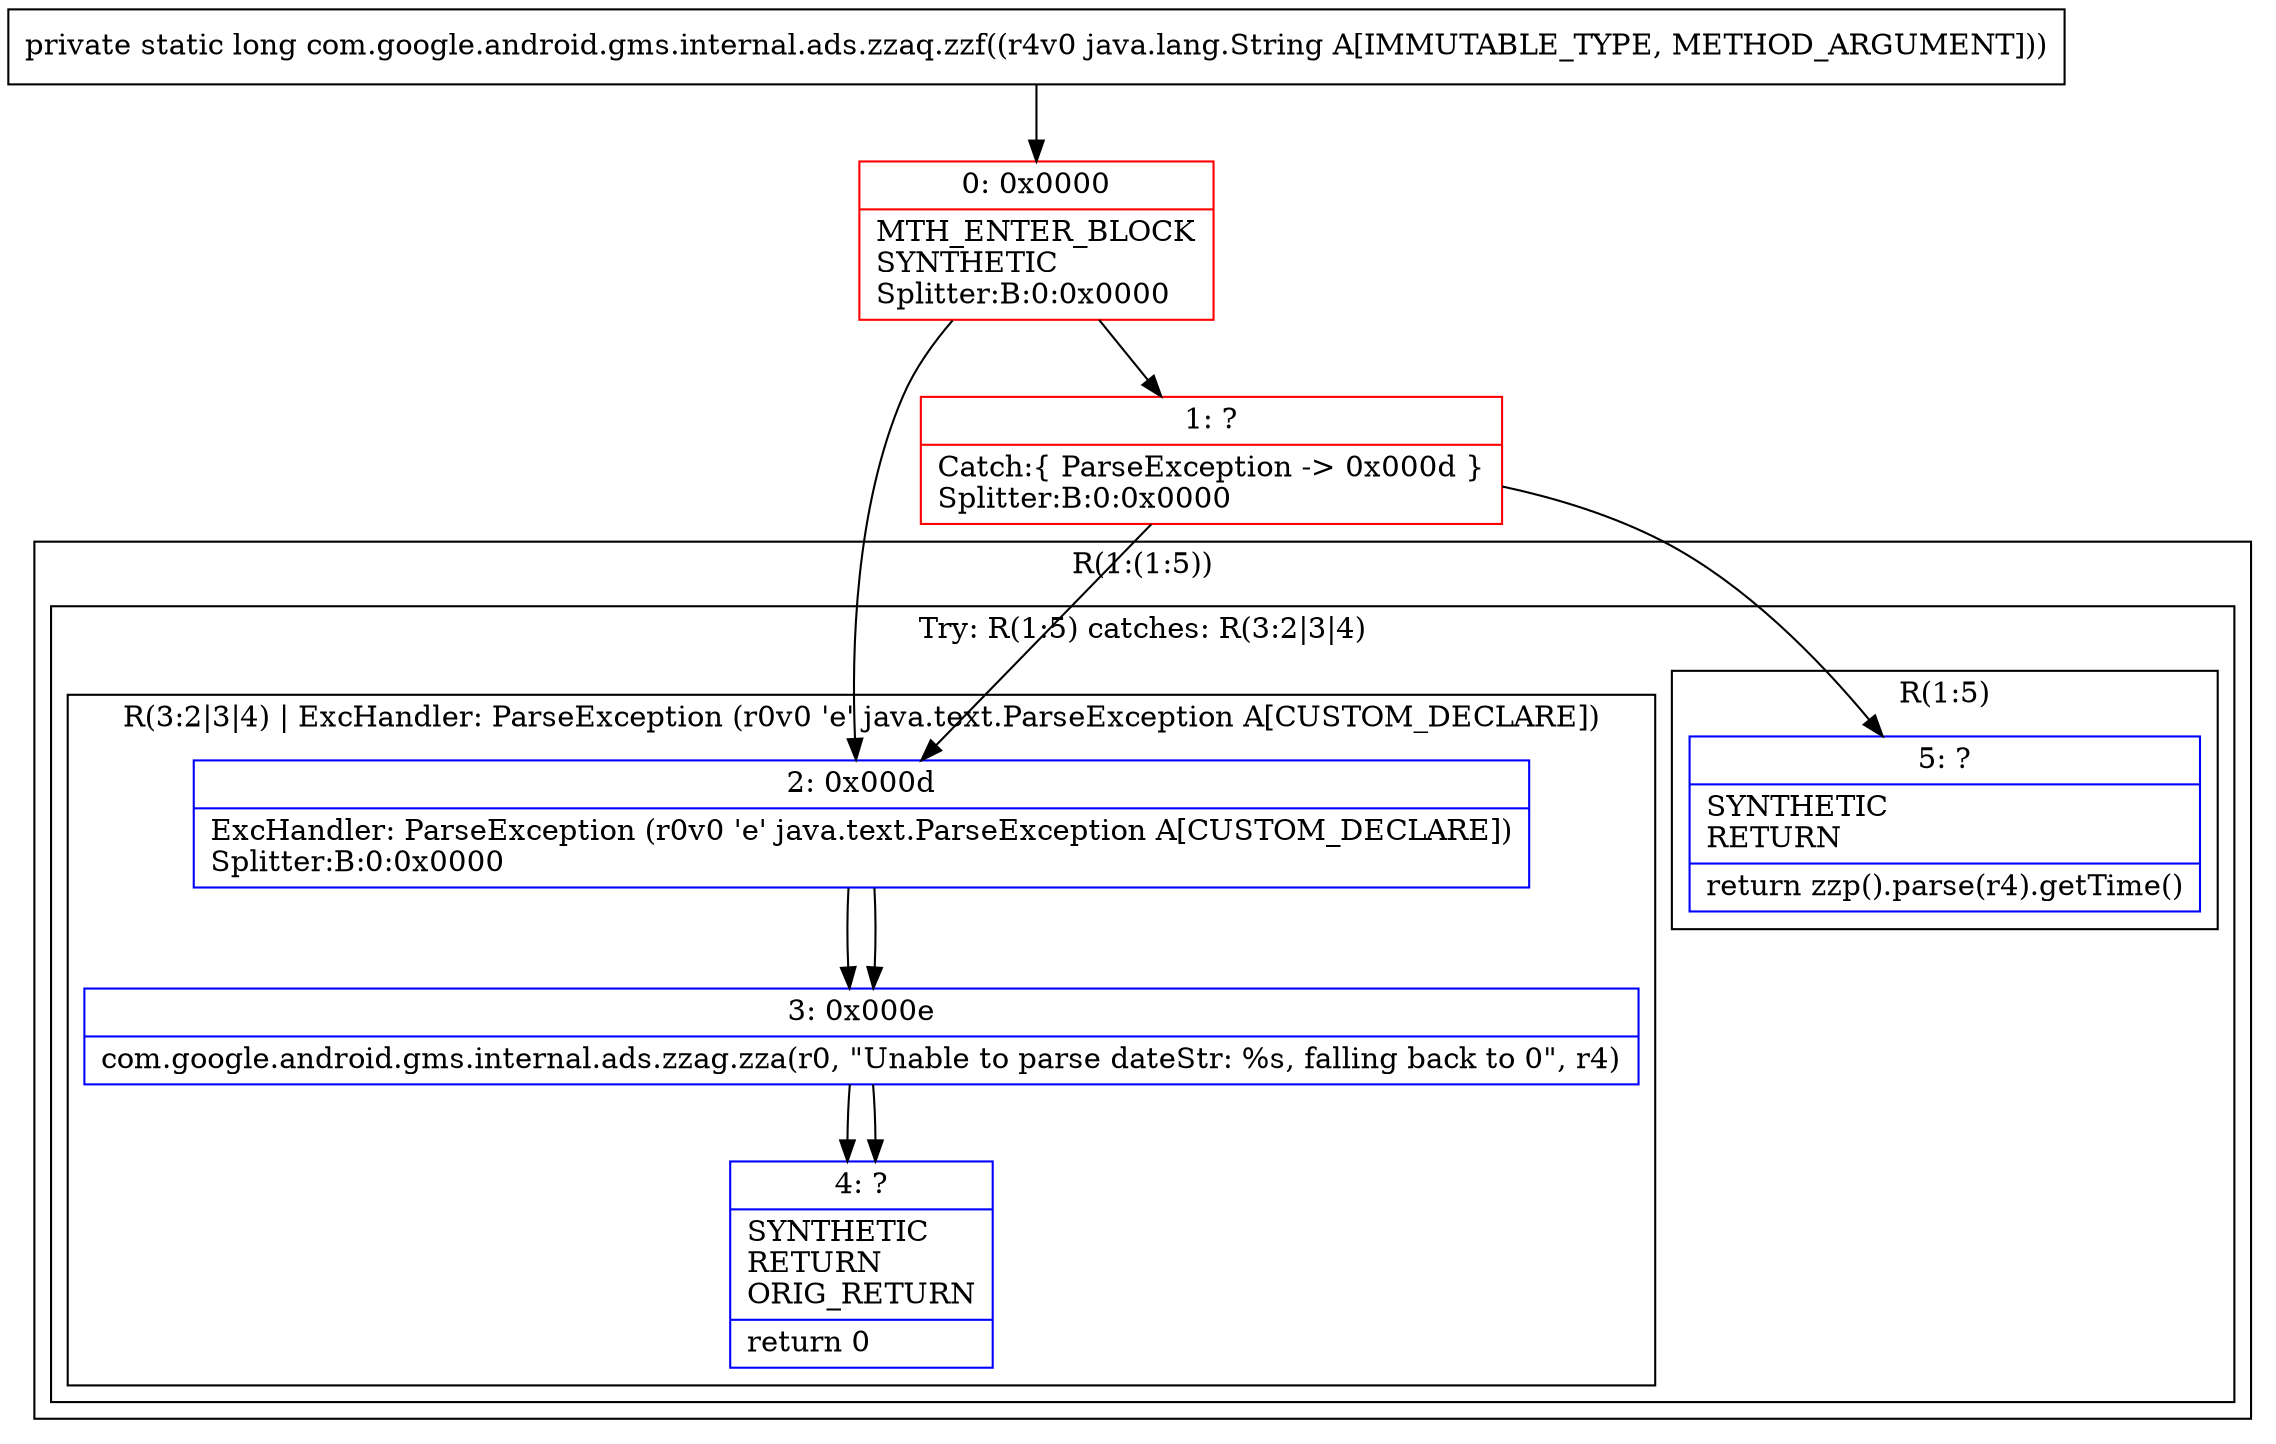 digraph "CFG forcom.google.android.gms.internal.ads.zzaq.zzf(Ljava\/lang\/String;)J" {
subgraph cluster_Region_1715400316 {
label = "R(1:(1:5))";
node [shape=record,color=blue];
subgraph cluster_TryCatchRegion_1633017168 {
label = "Try: R(1:5) catches: R(3:2|3|4)";
node [shape=record,color=blue];
subgraph cluster_Region_2102549116 {
label = "R(1:5)";
node [shape=record,color=blue];
Node_5 [shape=record,label="{5\:\ ?|SYNTHETIC\lRETURN\l|return zzp().parse(r4).getTime()\l}"];
}
subgraph cluster_Region_788897674 {
label = "R(3:2|3|4) | ExcHandler: ParseException (r0v0 'e' java.text.ParseException A[CUSTOM_DECLARE])\l";
node [shape=record,color=blue];
Node_2 [shape=record,label="{2\:\ 0x000d|ExcHandler: ParseException (r0v0 'e' java.text.ParseException A[CUSTOM_DECLARE])\lSplitter:B:0:0x0000\l}"];
Node_3 [shape=record,label="{3\:\ 0x000e|com.google.android.gms.internal.ads.zzag.zza(r0, \"Unable to parse dateStr: %s, falling back to 0\", r4)\l}"];
Node_4 [shape=record,label="{4\:\ ?|SYNTHETIC\lRETURN\lORIG_RETURN\l|return 0\l}"];
}
}
}
subgraph cluster_Region_788897674 {
label = "R(3:2|3|4) | ExcHandler: ParseException (r0v0 'e' java.text.ParseException A[CUSTOM_DECLARE])\l";
node [shape=record,color=blue];
Node_2 [shape=record,label="{2\:\ 0x000d|ExcHandler: ParseException (r0v0 'e' java.text.ParseException A[CUSTOM_DECLARE])\lSplitter:B:0:0x0000\l}"];
Node_3 [shape=record,label="{3\:\ 0x000e|com.google.android.gms.internal.ads.zzag.zza(r0, \"Unable to parse dateStr: %s, falling back to 0\", r4)\l}"];
Node_4 [shape=record,label="{4\:\ ?|SYNTHETIC\lRETURN\lORIG_RETURN\l|return 0\l}"];
}
Node_0 [shape=record,color=red,label="{0\:\ 0x0000|MTH_ENTER_BLOCK\lSYNTHETIC\lSplitter:B:0:0x0000\l}"];
Node_1 [shape=record,color=red,label="{1\:\ ?|Catch:\{ ParseException \-\> 0x000d \}\lSplitter:B:0:0x0000\l}"];
MethodNode[shape=record,label="{private static long com.google.android.gms.internal.ads.zzaq.zzf((r4v0 java.lang.String A[IMMUTABLE_TYPE, METHOD_ARGUMENT])) }"];
MethodNode -> Node_0;
Node_2 -> Node_3;
Node_3 -> Node_4;
Node_2 -> Node_3;
Node_3 -> Node_4;
Node_0 -> Node_1;
Node_0 -> Node_2;
Node_1 -> Node_2;
Node_1 -> Node_5;
}

